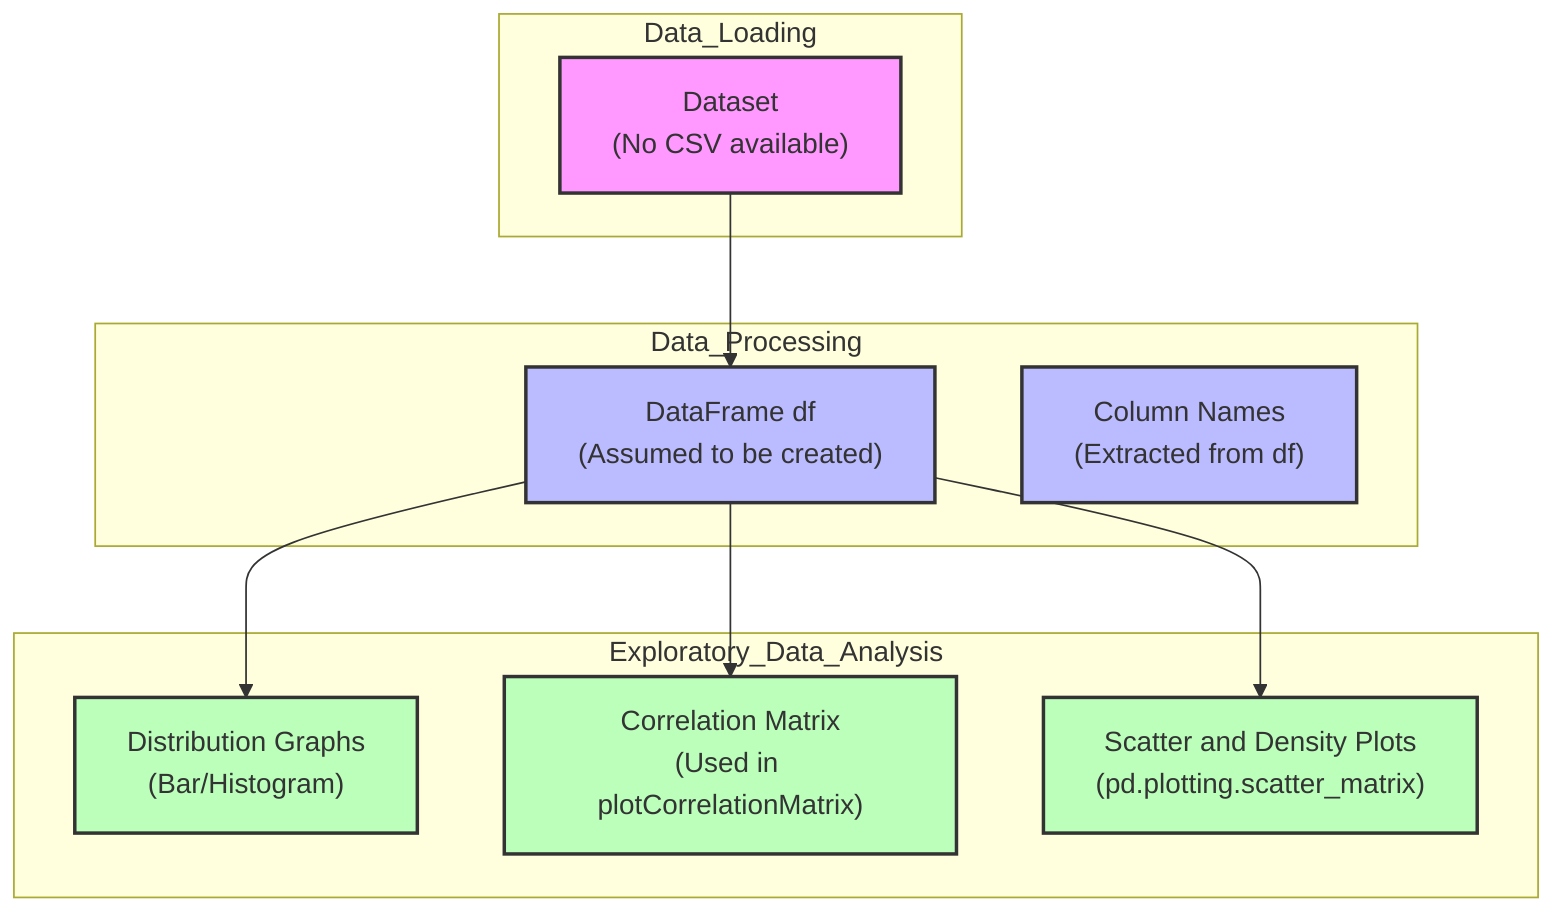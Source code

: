 flowchart TD
    subgraph Data_Loading
        direction TB
        A["Dataset\n(No CSV available)"]
    end
    
    subgraph Data_Processing
        direction TB
        B["DataFrame df\n(Assumed to be created)"]
        A --> B
        C["Column Names\n(Extracted from df)"]
    end
    
    subgraph Exploratory_Data_Analysis
        direction TB
        B --> D["Distribution Graphs\n(Bar/Histogram)"]
        B --> E["Correlation Matrix\n(Used in plotCorrelationMatrix)"]
        B --> F["Scatter and Density Plots\n(pd.plotting.scatter_matrix)"]
    end
    
    classDef dataSource fill:#f9f,stroke:#333,stroke-width:2px;
    classDef dataVariable fill:#bbf,stroke:#333,stroke-width:2px;
    classDef dataProcess fill:#bfb,stroke:#333,stroke-width:2px;
    class A dataSource;
    class B,C dataVariable;
    class D,E,F dataProcess;